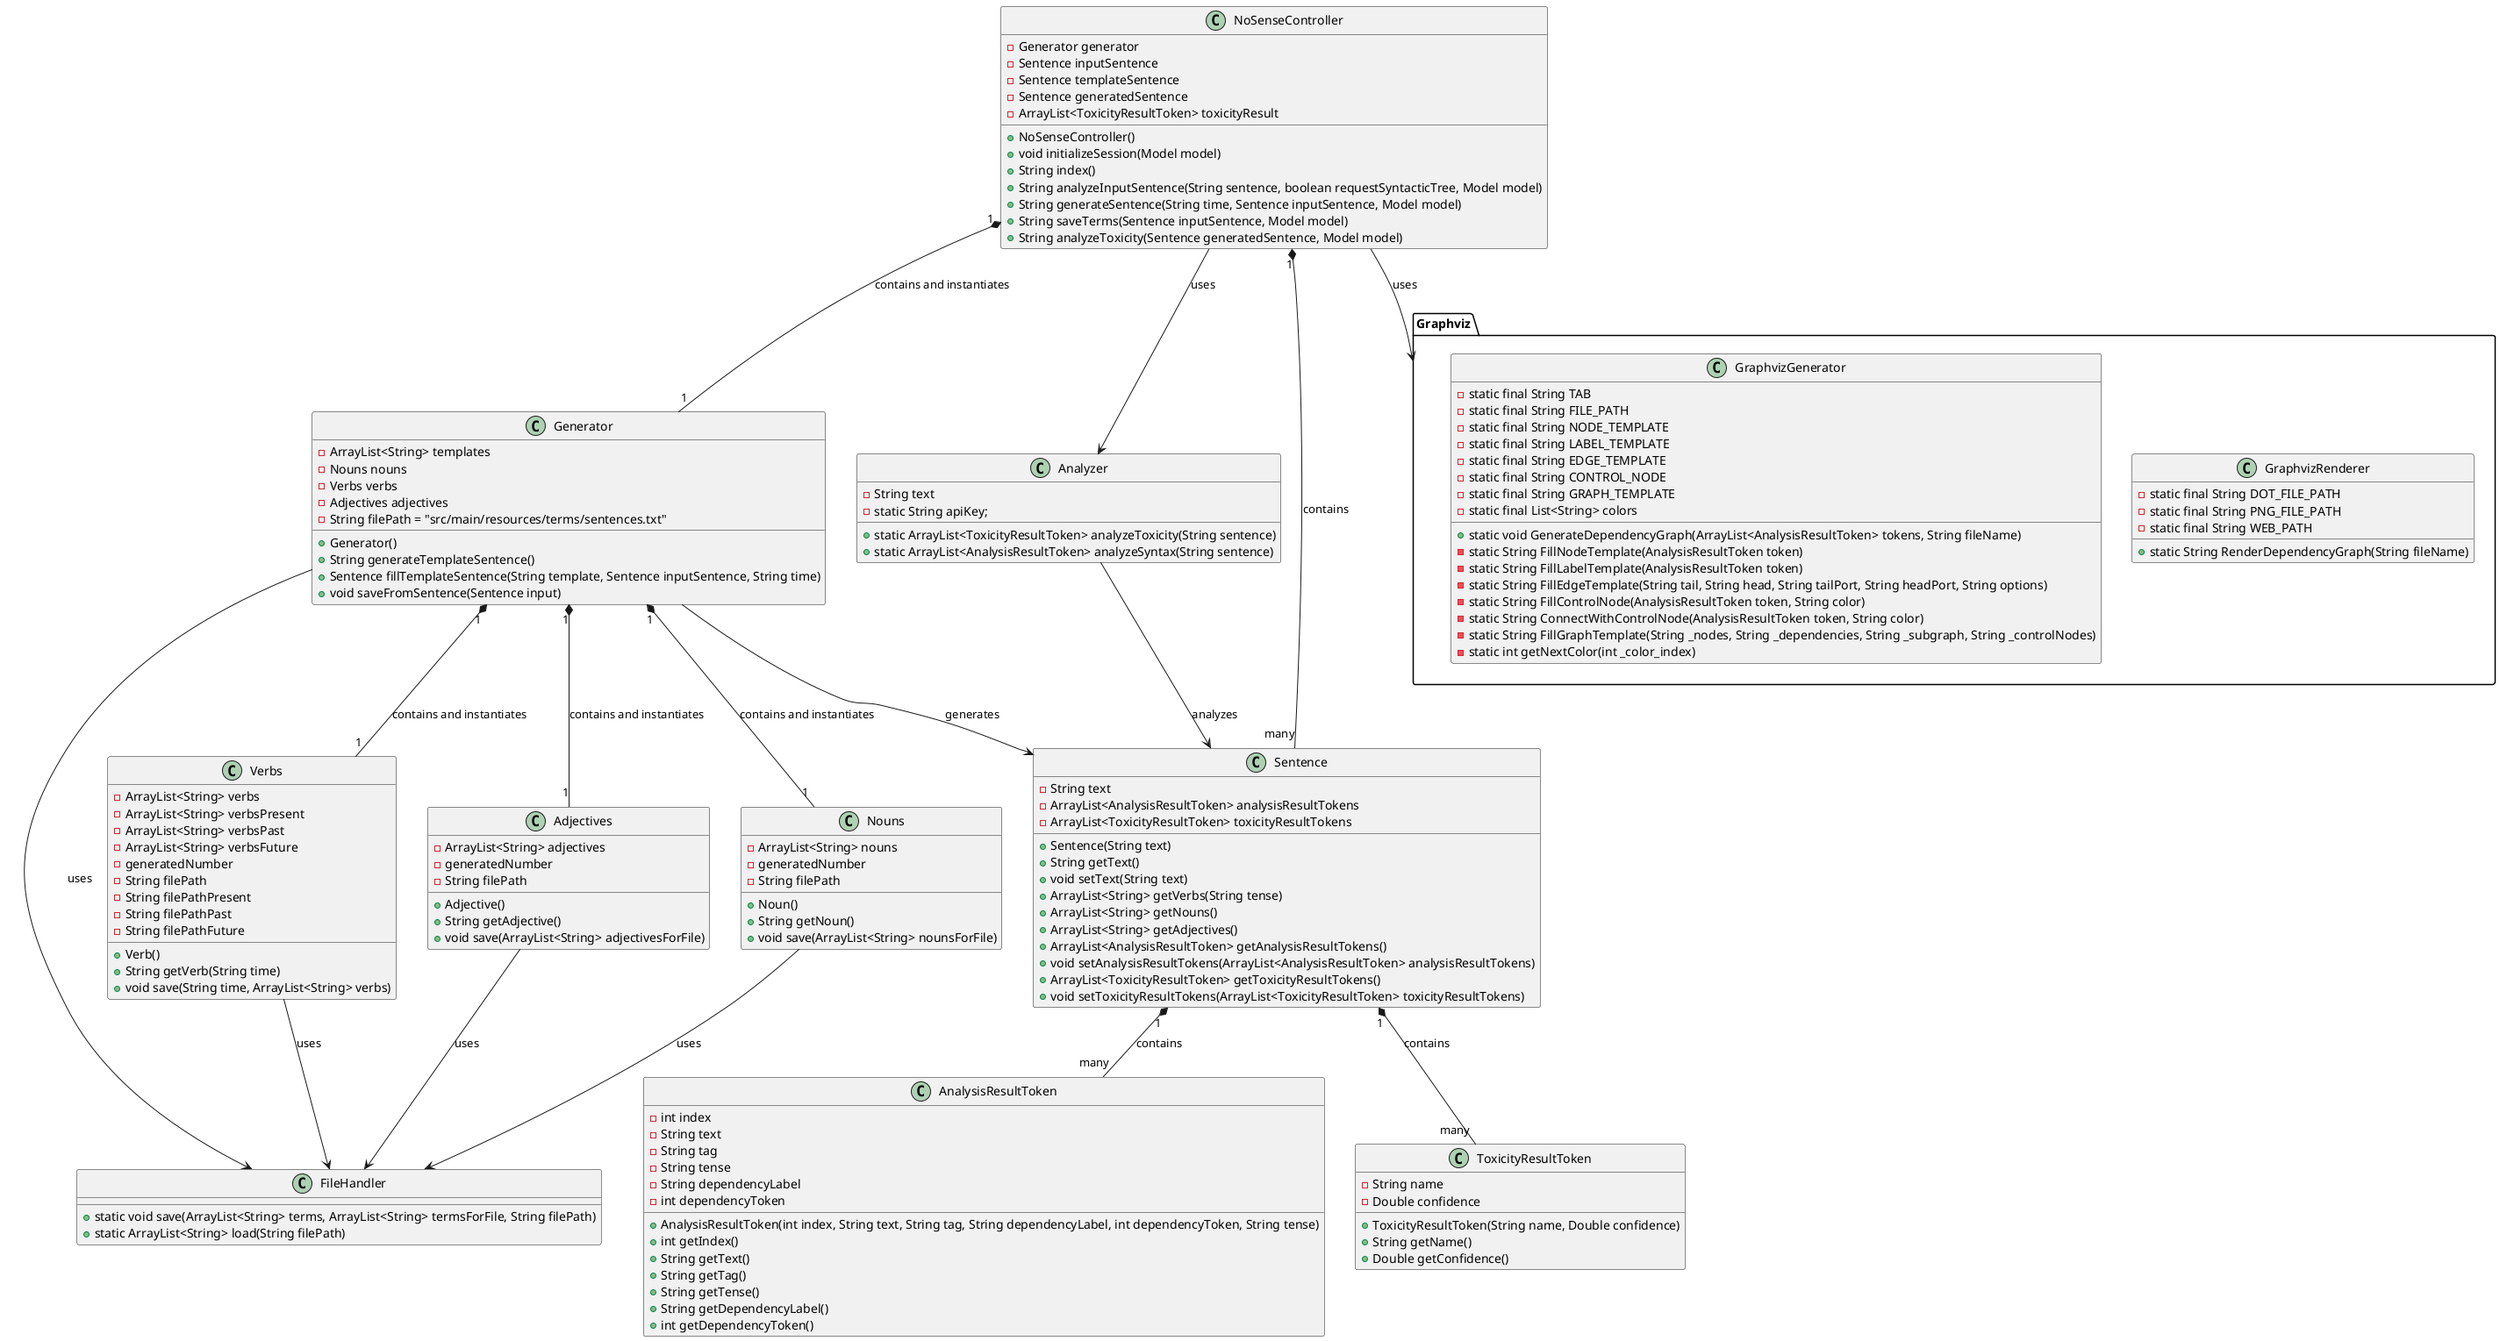 @startuml


class NoSenseController {
    -Generator generator
    -Sentence inputSentence
    -Sentence templateSentence
    -Sentence generatedSentence
    -ArrayList<ToxicityResultToken> toxicityResult
    +NoSenseController()
    +void initializeSession(Model model)
    +String index()
    +String analyzeInputSentence(String sentence, boolean requestSyntacticTree, Model model)
    +String generateSentence(String time, Sentence inputSentence, Model model)
    +String saveTerms(Sentence inputSentence, Model model)
    +String analyzeToxicity(Sentence generatedSentence, Model model)
}


class Nouns {
    -ArrayList<String> nouns
    -generatedNumber
    -String filePath
    +Noun()
    +String getNoun()
    +void save(ArrayList<String> nounsForFile)
}
class Verbs {
    -ArrayList<String> verbs
    -ArrayList<String> verbsPresent
    -ArrayList<String> verbsPast
    -ArrayList<String> verbsFuture
    -generatedNumber
    -String filePath
    -String filePathPresent
    -String filePathPast
    -String filePathFuture
    +Verb()
    +String getVerb(String time)
    +void save(String time, ArrayList<String> verbs)
}
class Adjectives {
    -ArrayList<String> adjectives
    -generatedNumber
    -String filePath
    +Adjective()
    +String getAdjective()
    +void save(ArrayList<String> adjectivesForFile)
}
class Sentence {
    -String text
    -ArrayList<AnalysisResultToken> analysisResultTokens
    -ArrayList<ToxicityResultToken> toxicityResultTokens
    +Sentence(String text)
    +String getText()
    +void setText(String text)
    +ArrayList<String> getVerbs(String tense)
    +ArrayList<String> getNouns()
    +ArrayList<String> getAdjectives()
    +ArrayList<AnalysisResultToken> getAnalysisResultTokens()
    +void setAnalysisResultTokens(ArrayList<AnalysisResultToken> analysisResultTokens)
    +ArrayList<ToxicityResultToken> getToxicityResultTokens()
    +void setToxicityResultTokens(ArrayList<ToxicityResultToken> toxicityResultTokens)
}

class Generator {
    -ArrayList<String> templates
    -Nouns nouns
    -Verbs verbs
    -Adjectives adjectives
    -String filePath = "src/main/resources/terms/sentences.txt"
    +Generator()
    +String generateTemplateSentence()
    +Sentence fillTemplateSentence(String template, Sentence inputSentence, String time)
    +void saveFromSentence(Sentence input)
}

class Analyzer {
    -String text
    -static String apiKey;
    +static ArrayList<ToxicityResultToken> analyzeToxicity(String sentence)
    +static ArrayList<AnalysisResultToken> analyzeSyntax(String sentence)
}
class AnalysisResultToken {
    -int index
    -String text
    -String tag
    -String tense
    -String dependencyLabel
    -int dependencyToken
    +AnalysisResultToken(int index, String text, String tag, String dependencyLabel, int dependencyToken, String tense)
    +int getIndex()
    +String getText()
    +String getTag()
    +String getTense()
    +String getDependencyLabel()
    +int getDependencyToken()
}

class FileHandler {
    +static void save(ArrayList<String> terms, ArrayList<String> termsForFile, String filePath)
    +static ArrayList<String> load(String filePath)
}
class ToxicityResultToken {
    -String name
    -Double confidence
    +ToxicityResultToken(String name, Double confidence)
    +String getName()
    +Double getConfidence()
}


package "Graphviz" {
    class GraphvizRenderer {
        -static final String DOT_FILE_PATH
        -static final String PNG_FILE_PATH
        -static final String WEB_PATH
        +static String RenderDependencyGraph(String fileName)
    }

    class GraphvizGenerator {
        -static final String TAB
        -static final String FILE_PATH
        -static final String NODE_TEMPLATE
        -static final String LABEL_TEMPLATE
        -static final String EDGE_TEMPLATE
        -static final String CONTROL_NODE
        -static final String GRAPH_TEMPLATE
        -static final List<String> colors
        +static void GenerateDependencyGraph(ArrayList<AnalysisResultToken> tokens, String fileName)
        -static String FillNodeTemplate(AnalysisResultToken token)
        -static String FillLabelTemplate(AnalysisResultToken token)
        -static String FillEdgeTemplate(String tail, String head, String tailPort, String headPort, String options)
        -static String FillControlNode(AnalysisResultToken token, String color)
        -static String ConnectWithControlNode(AnalysisResultToken token, String color)
        -static String FillGraphTemplate(String _nodes, String _dependencies, String _subgraph, String _controlNodes)
        -static int getNextColor(int _color_index)
    }
}


NoSenseController "1" *-- "many" Sentence : contains
Generator -->Sentence : generates
NoSenseController --> Analyzer : uses
Analyzer --> Sentence : analyzes
Generator "1" *-- "1" Nouns : contains and instantiates
Generator "1" *-- "1" Verbs : contains and instantiates
Generator "1" *-- "1" Adjectives : contains and instantiates
NoSenseController "1" *-- "1" Generator : contains and instantiates
Nouns  --> FileHandler : uses
Verbs  --> FileHandler : uses
Adjectives  --> FileHandler : uses
Generator  --> FileHandler : uses
Sentence "1" *-- "many" AnalysisResultToken : contains
Sentence "1" *-- "many" ToxicityResultToken : contains
NoSenseController --> "Graphviz":uses
@enduml
